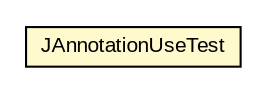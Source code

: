 #!/usr/local/bin/dot
#
# Class diagram 
# Generated by UMLGraph version 5.1 (http://www.umlgraph.org/)
#

digraph G {
	edge [fontname="arial",fontsize=10,labelfontname="arial",labelfontsize=10];
	node [fontname="arial",fontsize=10,shape=plaintext];
	nodesep=0.25;
	ranksep=0.5;
	// com.helger.jcodemodel.JAnnotationUseTest
	c604 [label=<<table title="com.helger.jcodemodel.JAnnotationUseTest" border="0" cellborder="1" cellspacing="0" cellpadding="2" port="p" bgcolor="lemonChiffon" href="./JAnnotationUseTest.html">
		<tr><td><table border="0" cellspacing="0" cellpadding="1">
<tr><td align="center" balign="center"> JAnnotationUseTest </td></tr>
		</table></td></tr>
		</table>>, fontname="arial", fontcolor="black", fontsize=10.0];
}

